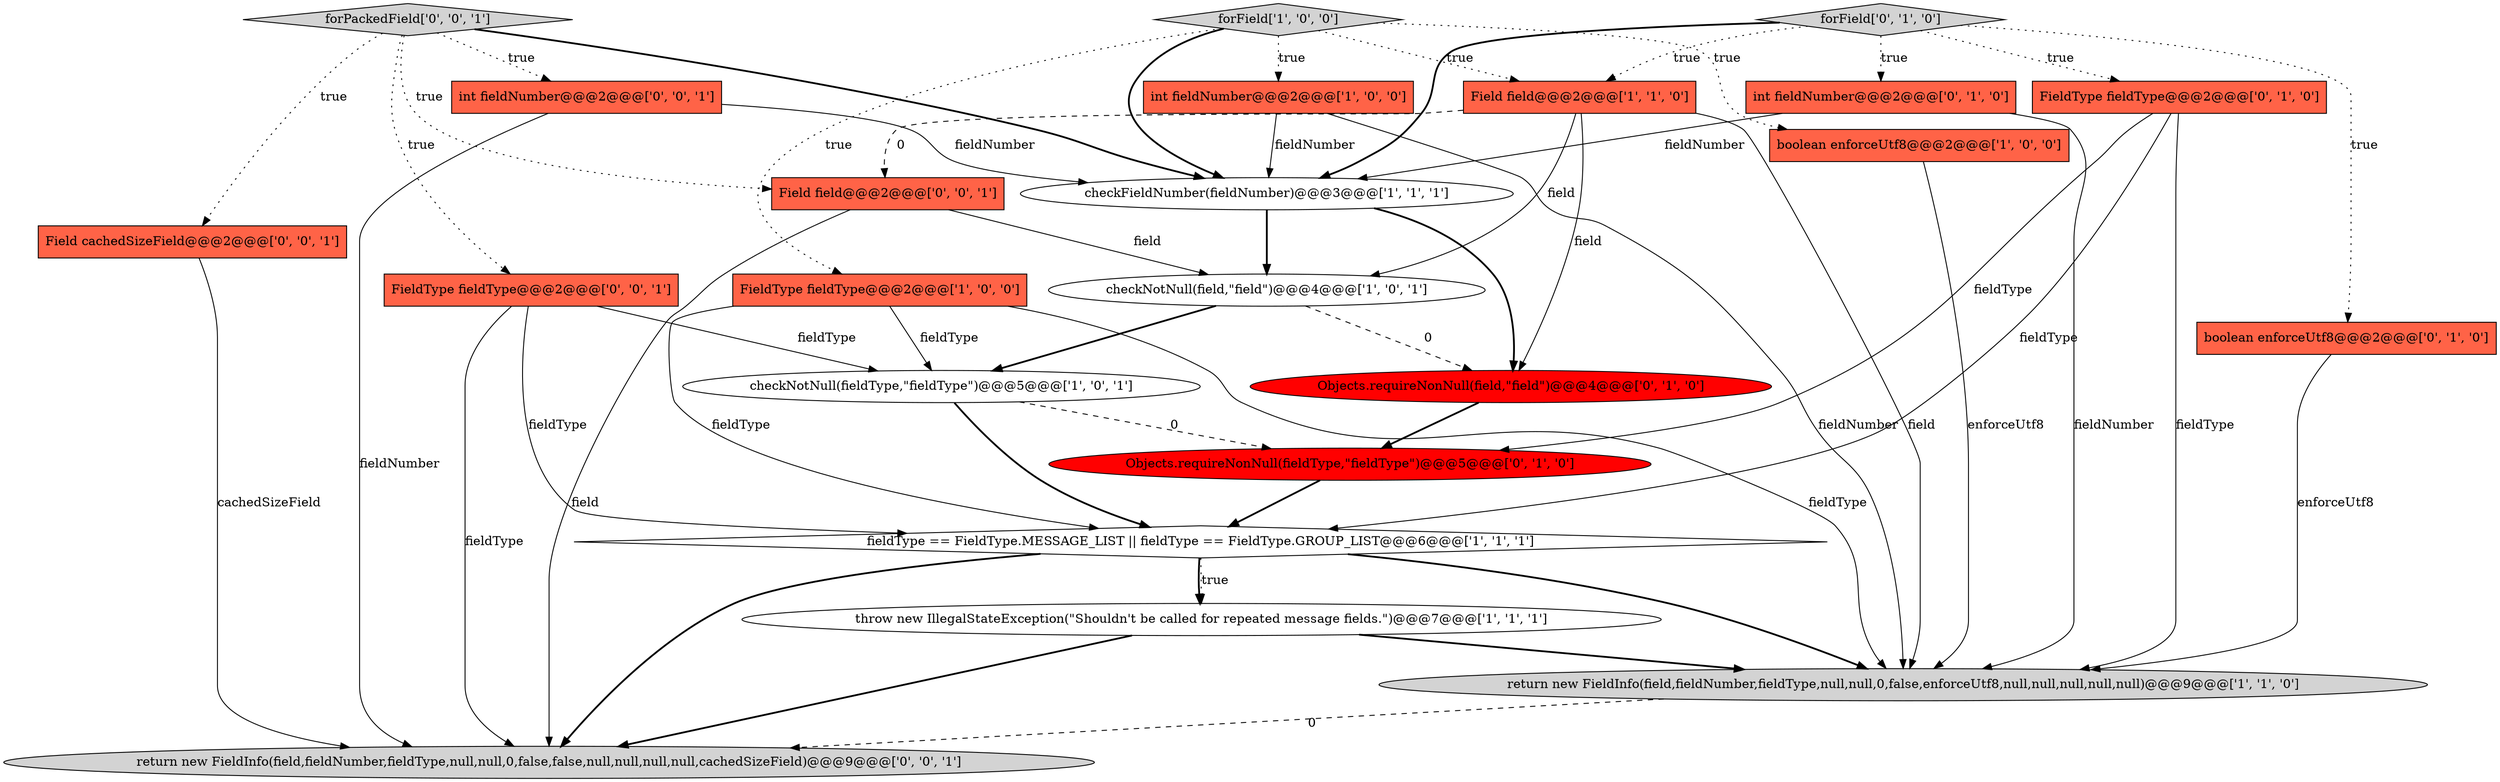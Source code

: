 digraph {
13 [style = filled, label = "FieldType fieldType@@@2@@@['0', '1', '0']", fillcolor = tomato, shape = box image = "AAA0AAABBB2BBB"];
18 [style = filled, label = "return new FieldInfo(field,fieldNumber,fieldType,null,null,0,false,false,null,null,null,null,cachedSizeField)@@@9@@@['0', '0', '1']", fillcolor = lightgray, shape = ellipse image = "AAA0AAABBB3BBB"];
4 [style = filled, label = "FieldType fieldType@@@2@@@['1', '0', '0']", fillcolor = tomato, shape = box image = "AAA0AAABBB1BBB"];
9 [style = filled, label = "fieldType == FieldType.MESSAGE_LIST || fieldType == FieldType.GROUP_LIST@@@6@@@['1', '1', '1']", fillcolor = white, shape = diamond image = "AAA0AAABBB1BBB"];
21 [style = filled, label = "Field field@@@2@@@['0', '0', '1']", fillcolor = tomato, shape = box image = "AAA0AAABBB3BBB"];
1 [style = filled, label = "checkNotNull(fieldType,\"fieldType\")@@@5@@@['1', '0', '1']", fillcolor = white, shape = ellipse image = "AAA0AAABBB1BBB"];
8 [style = filled, label = "Field field@@@2@@@['1', '1', '0']", fillcolor = tomato, shape = box image = "AAA0AAABBB1BBB"];
19 [style = filled, label = "int fieldNumber@@@2@@@['0', '0', '1']", fillcolor = tomato, shape = box image = "AAA0AAABBB3BBB"];
15 [style = filled, label = "Objects.requireNonNull(fieldType,\"fieldType\")@@@5@@@['0', '1', '0']", fillcolor = red, shape = ellipse image = "AAA1AAABBB2BBB"];
6 [style = filled, label = "throw new IllegalStateException(\"Shouldn't be called for repeated message fields.\")@@@7@@@['1', '1', '1']", fillcolor = white, shape = ellipse image = "AAA0AAABBB1BBB"];
20 [style = filled, label = "Field cachedSizeField@@@2@@@['0', '0', '1']", fillcolor = tomato, shape = box image = "AAA0AAABBB3BBB"];
0 [style = filled, label = "boolean enforceUtf8@@@2@@@['1', '0', '0']", fillcolor = tomato, shape = box image = "AAA0AAABBB1BBB"];
17 [style = filled, label = "FieldType fieldType@@@2@@@['0', '0', '1']", fillcolor = tomato, shape = box image = "AAA0AAABBB3BBB"];
7 [style = filled, label = "int fieldNumber@@@2@@@['1', '0', '0']", fillcolor = tomato, shape = box image = "AAA0AAABBB1BBB"];
10 [style = filled, label = "checkFieldNumber(fieldNumber)@@@3@@@['1', '1', '1']", fillcolor = white, shape = ellipse image = "AAA0AAABBB1BBB"];
22 [style = filled, label = "forPackedField['0', '0', '1']", fillcolor = lightgray, shape = diamond image = "AAA0AAABBB3BBB"];
12 [style = filled, label = "forField['0', '1', '0']", fillcolor = lightgray, shape = diamond image = "AAA0AAABBB2BBB"];
11 [style = filled, label = "int fieldNumber@@@2@@@['0', '1', '0']", fillcolor = tomato, shape = box image = "AAA0AAABBB2BBB"];
14 [style = filled, label = "Objects.requireNonNull(field,\"field\")@@@4@@@['0', '1', '0']", fillcolor = red, shape = ellipse image = "AAA1AAABBB2BBB"];
3 [style = filled, label = "return new FieldInfo(field,fieldNumber,fieldType,null,null,0,false,enforceUtf8,null,null,null,null,null)@@@9@@@['1', '1', '0']", fillcolor = lightgray, shape = ellipse image = "AAA0AAABBB1BBB"];
2 [style = filled, label = "checkNotNull(field,\"field\")@@@4@@@['1', '0', '1']", fillcolor = white, shape = ellipse image = "AAA0AAABBB1BBB"];
16 [style = filled, label = "boolean enforceUtf8@@@2@@@['0', '1', '0']", fillcolor = tomato, shape = box image = "AAA0AAABBB2BBB"];
5 [style = filled, label = "forField['1', '0', '0']", fillcolor = lightgray, shape = diamond image = "AAA0AAABBB1BBB"];
22->21 [style = dotted, label="true"];
6->3 [style = bold, label=""];
5->10 [style = bold, label=""];
22->19 [style = dotted, label="true"];
10->14 [style = bold, label=""];
4->9 [style = solid, label="fieldType"];
12->8 [style = dotted, label="true"];
2->1 [style = bold, label=""];
20->18 [style = solid, label="cachedSizeField"];
6->18 [style = bold, label=""];
1->15 [style = dashed, label="0"];
19->18 [style = solid, label="fieldNumber"];
3->18 [style = dashed, label="0"];
13->3 [style = solid, label="fieldType"];
7->3 [style = solid, label="fieldNumber"];
13->9 [style = solid, label="fieldType"];
5->0 [style = dotted, label="true"];
8->21 [style = dashed, label="0"];
9->6 [style = dotted, label="true"];
11->3 [style = solid, label="fieldNumber"];
7->10 [style = solid, label="fieldNumber"];
4->3 [style = solid, label="fieldType"];
8->2 [style = solid, label="field"];
21->2 [style = solid, label="field"];
17->9 [style = solid, label="fieldType"];
1->9 [style = bold, label=""];
9->6 [style = bold, label=""];
5->4 [style = dotted, label="true"];
12->11 [style = dotted, label="true"];
12->10 [style = bold, label=""];
12->13 [style = dotted, label="true"];
9->18 [style = bold, label=""];
22->20 [style = dotted, label="true"];
0->3 [style = solid, label="enforceUtf8"];
11->10 [style = solid, label="fieldNumber"];
4->1 [style = solid, label="fieldType"];
13->15 [style = solid, label="fieldType"];
21->18 [style = solid, label="field"];
12->16 [style = dotted, label="true"];
15->9 [style = bold, label=""];
5->7 [style = dotted, label="true"];
2->14 [style = dashed, label="0"];
22->10 [style = bold, label=""];
17->18 [style = solid, label="fieldType"];
8->3 [style = solid, label="field"];
9->3 [style = bold, label=""];
19->10 [style = solid, label="fieldNumber"];
22->17 [style = dotted, label="true"];
10->2 [style = bold, label=""];
14->15 [style = bold, label=""];
16->3 [style = solid, label="enforceUtf8"];
5->8 [style = dotted, label="true"];
17->1 [style = solid, label="fieldType"];
8->14 [style = solid, label="field"];
}
